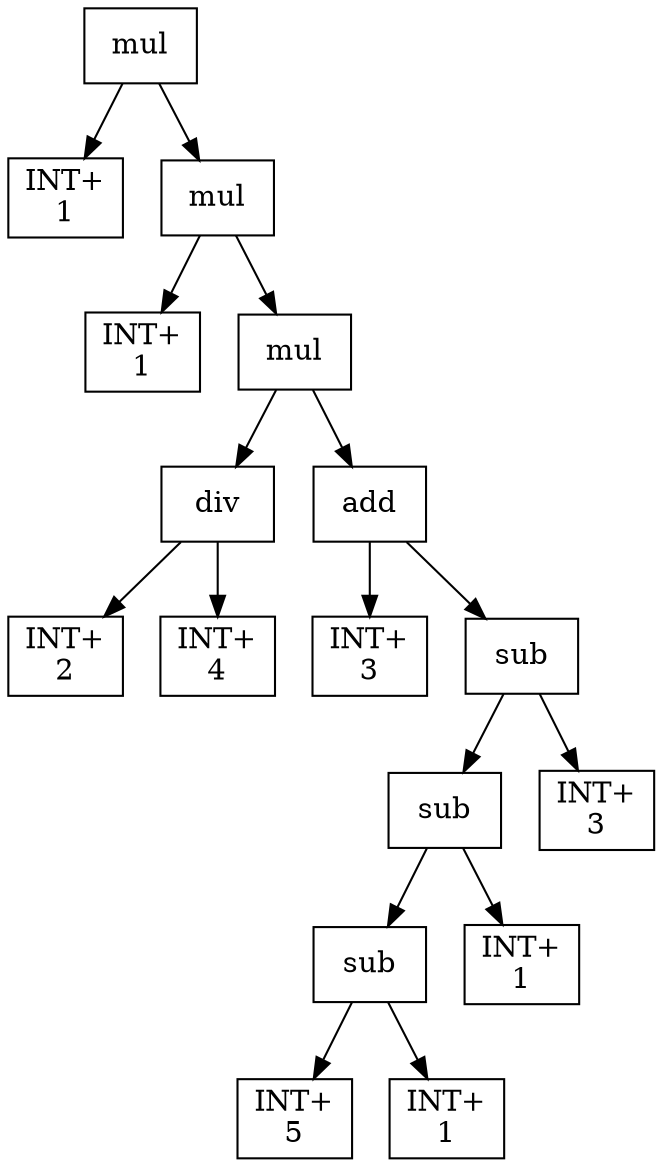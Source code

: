 digraph expr {
  node [shape=box];
  n1 [label="mul"];
  n2 [label="INT+\n1"];
  n3 [label="mul"];
  n4 [label="INT+\n1"];
  n5 [label="mul"];
  n6 [label="div"];
  n7 [label="INT+\n2"];
  n8 [label="INT+\n4"];
  n6 -> n7;
  n6 -> n8;
  n9 [label="add"];
  n10 [label="INT+\n3"];
  n11 [label="sub"];
  n12 [label="sub"];
  n13 [label="sub"];
  n14 [label="INT+\n5"];
  n15 [label="INT+\n1"];
  n13 -> n14;
  n13 -> n15;
  n16 [label="INT+\n1"];
  n12 -> n13;
  n12 -> n16;
  n17 [label="INT+\n3"];
  n11 -> n12;
  n11 -> n17;
  n9 -> n10;
  n9 -> n11;
  n5 -> n6;
  n5 -> n9;
  n3 -> n4;
  n3 -> n5;
  n1 -> n2;
  n1 -> n3;
}